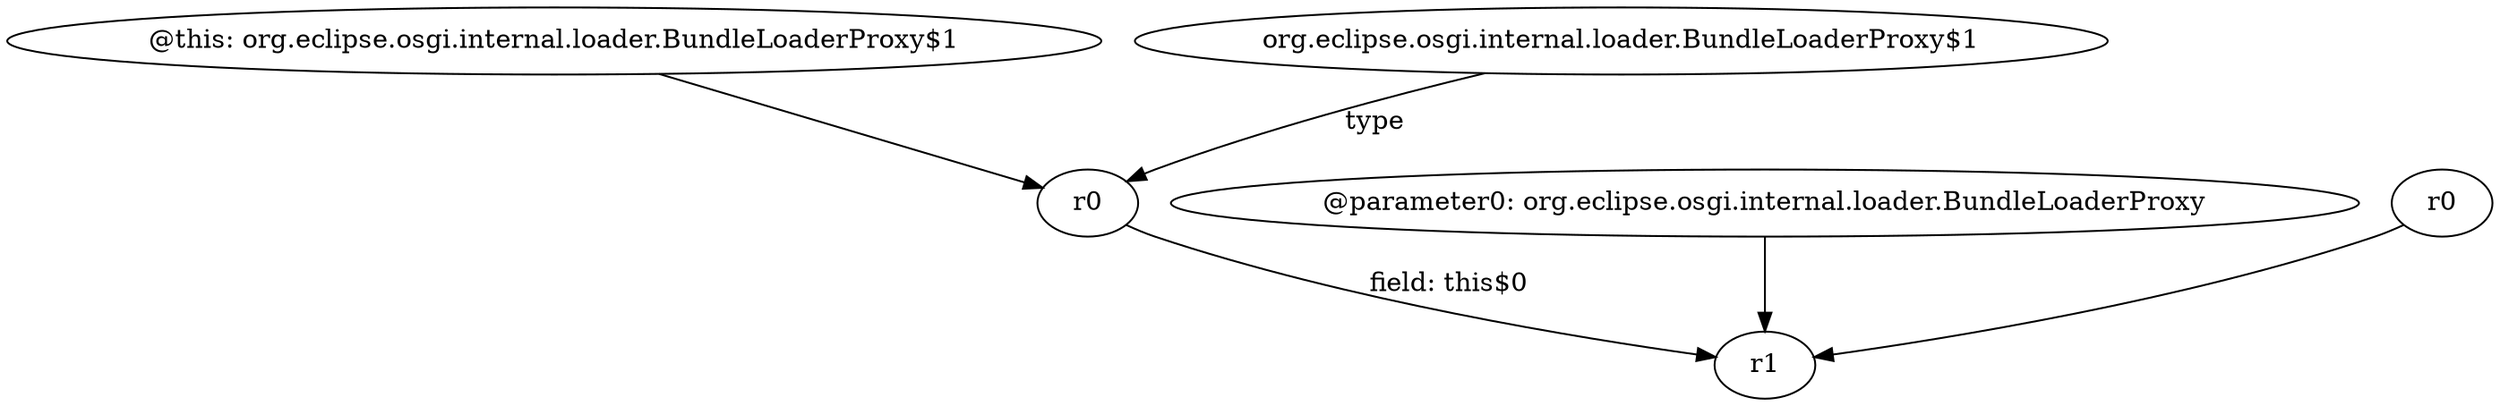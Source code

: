 digraph g {
0[label="@this: org.eclipse.osgi.internal.loader.BundleLoaderProxy$1"]
1[label="r0"]
0->1[label=""]
2[label="@parameter0: org.eclipse.osgi.internal.loader.BundleLoaderProxy"]
3[label="r1"]
2->3[label=""]
4[label="org.eclipse.osgi.internal.loader.BundleLoaderProxy$1"]
4->1[label="type"]
1->3[label="field: this$0"]
5[label="r0"]
5->3[label=""]
}